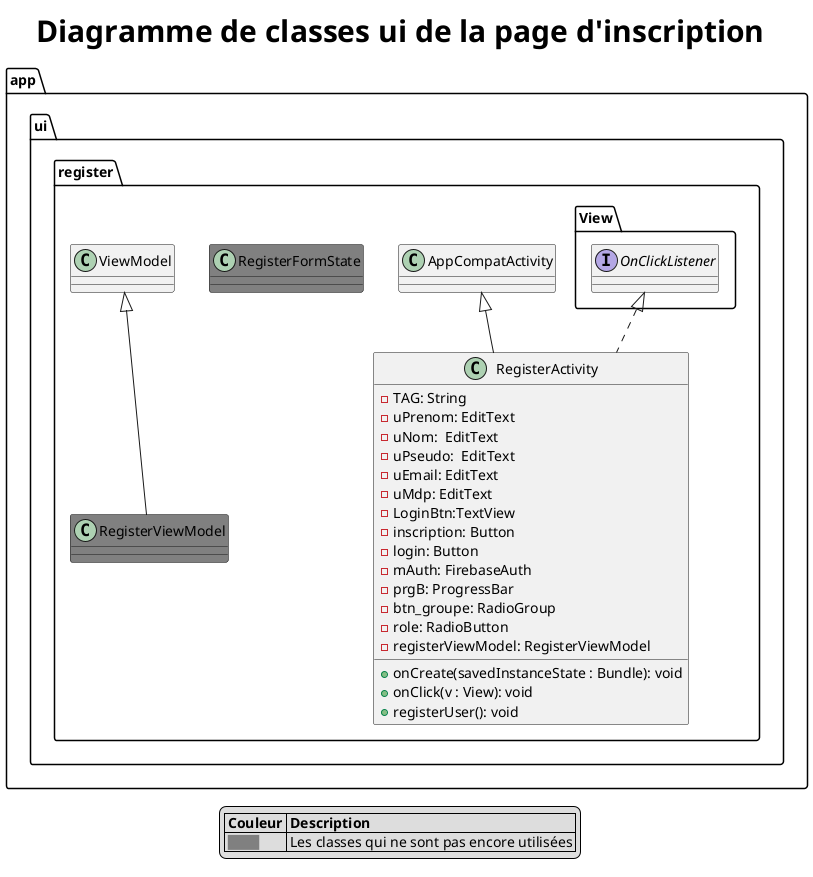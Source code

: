 @startuml modelui8
title <size:30><b>Diagramme de classes ui de la page d'inscription</b></size>
legend
    |= Couleur |= Description |
    | <size:11><back:#grey>           </back></size>| Les classes qui ne sont pas encore utilisées |
endlegend

package app{

  package ui{

        package register{

                class RegisterActivity extends AppCompatActivity implements View.OnClickListener{
                        - TAG: String
                        - uPrenom: EditText
                        - uNom:  EditText
                        - uPseudo:  EditText
                        - uEmail: EditText
                        - uMdp: EditText
                        - LoginBtn:TextView
                        - inscription: Button
                        - login: Button
                        - mAuth: FirebaseAuth
                        - prgB: ProgressBar
                        - btn_groupe: RadioGroup
                        - role: RadioButton
                        - registerViewModel: RegisterViewModel

                        + onCreate(savedInstanceState : Bundle): void
                        + onClick(v : View): void
                        + registerUser(): void
                }

                  class RegisterFormState #grey{}

                  class RegisterViewModel #grey extends ViewModel{}
            }
        }
  }
@enduml